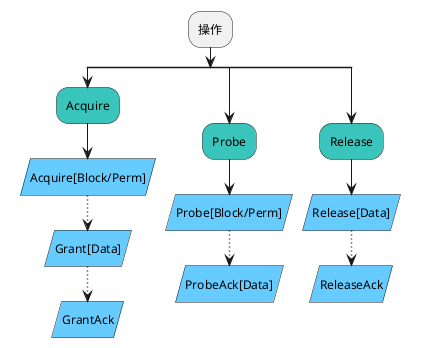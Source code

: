 @startuml

:操作;
split
    #39C5BB:Acquire;
    #66CCFF:Acquire[Block/Perm]; <<save>>
    -[dotted]->
    #66CCFF:Grant[Data]; <<save>>
    -[dotted]->
    #66CCFF:GrantAck; <<save>>
    kill
split again
    #39C5BB:Probe;
    #66CCFF:Probe[Block/Perm]; <<save>>
    -[dotted]->
    #66CCFF:ProbeAck[Data]; <<save>>
    kill
split again
    #39C5BB:Release;
    #66CCFF:Release[Data]; <<save>>
    -[dotted]->
    #66CCFF:ReleaseAck; <<save>>
    kill
end split

@enduml
